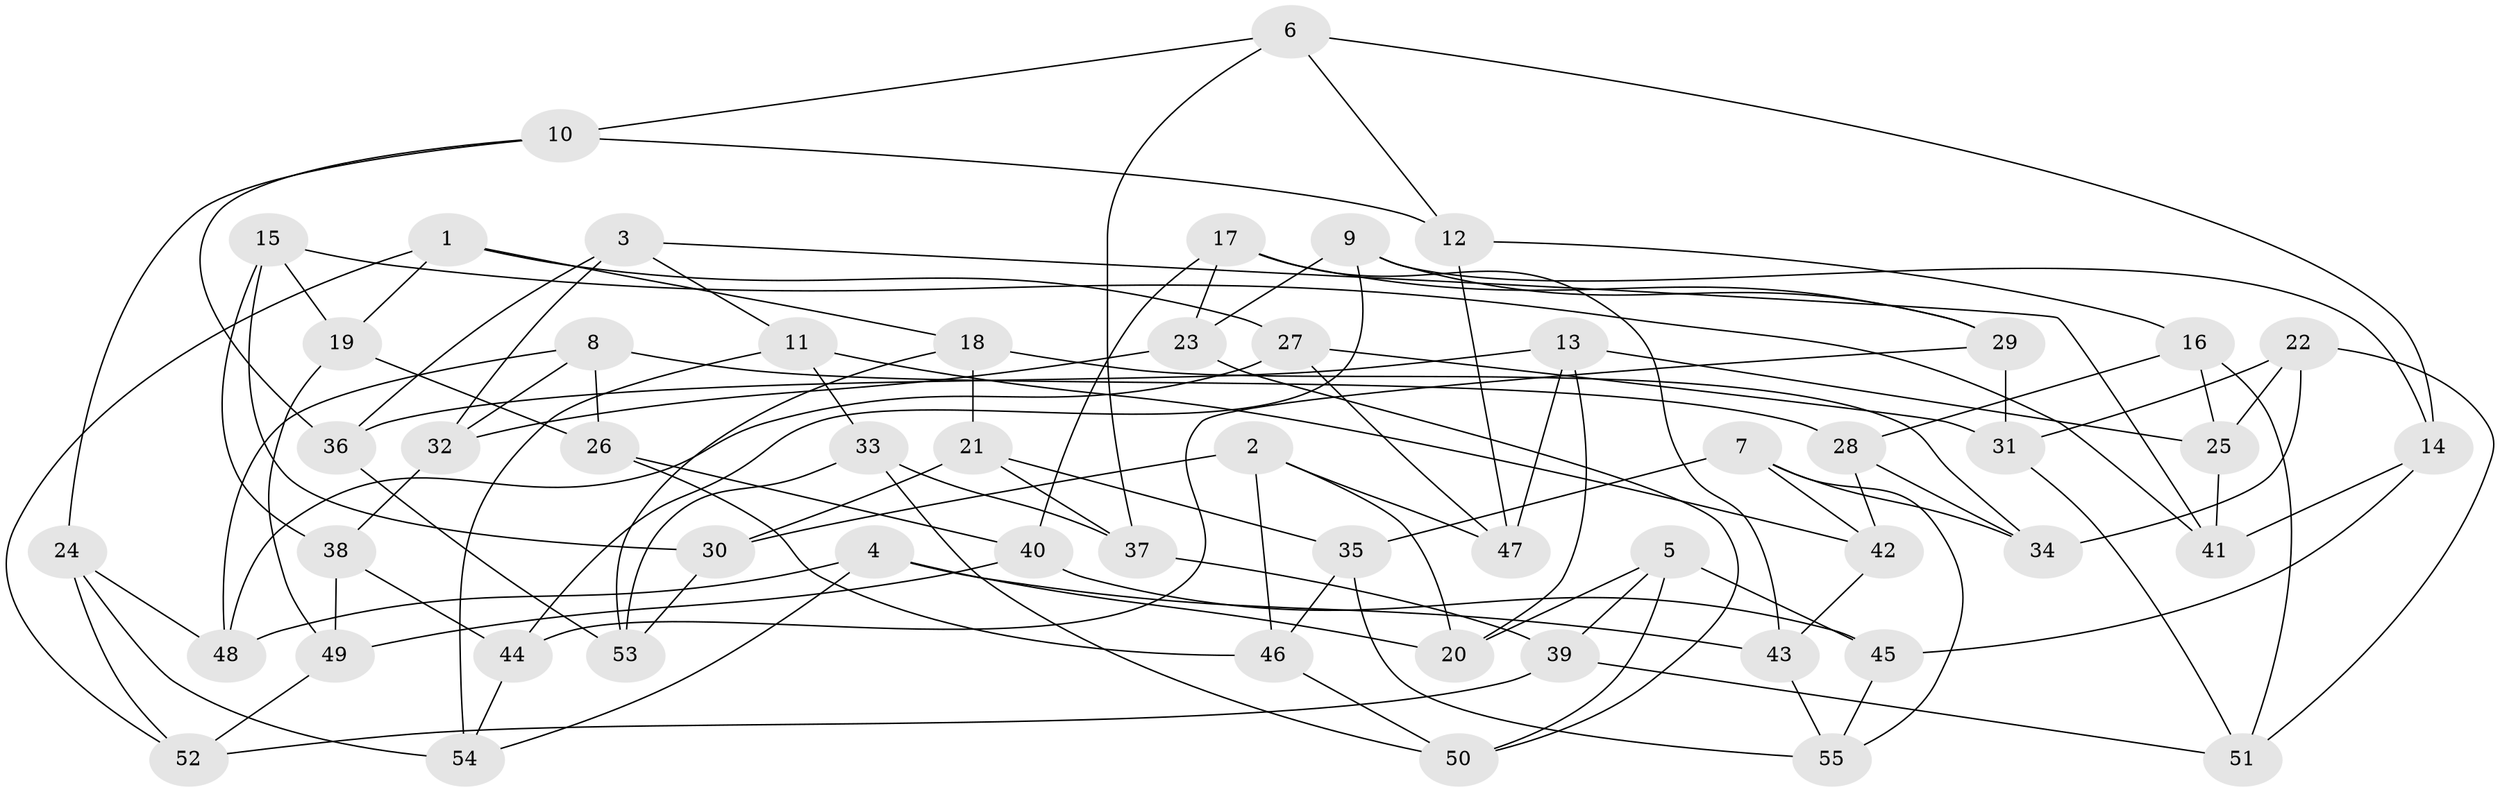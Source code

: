 // Generated by graph-tools (version 1.1) at 2025/56/03/09/25 04:56:43]
// undirected, 55 vertices, 110 edges
graph export_dot {
graph [start="1"]
  node [color=gray90,style=filled];
  1;
  2;
  3;
  4;
  5;
  6;
  7;
  8;
  9;
  10;
  11;
  12;
  13;
  14;
  15;
  16;
  17;
  18;
  19;
  20;
  21;
  22;
  23;
  24;
  25;
  26;
  27;
  28;
  29;
  30;
  31;
  32;
  33;
  34;
  35;
  36;
  37;
  38;
  39;
  40;
  41;
  42;
  43;
  44;
  45;
  46;
  47;
  48;
  49;
  50;
  51;
  52;
  53;
  54;
  55;
  1 -- 52;
  1 -- 18;
  1 -- 27;
  1 -- 19;
  2 -- 20;
  2 -- 47;
  2 -- 46;
  2 -- 30;
  3 -- 36;
  3 -- 32;
  3 -- 41;
  3 -- 11;
  4 -- 43;
  4 -- 54;
  4 -- 48;
  4 -- 20;
  5 -- 45;
  5 -- 39;
  5 -- 50;
  5 -- 20;
  6 -- 14;
  6 -- 12;
  6 -- 37;
  6 -- 10;
  7 -- 55;
  7 -- 42;
  7 -- 35;
  7 -- 34;
  8 -- 26;
  8 -- 32;
  8 -- 48;
  8 -- 28;
  9 -- 14;
  9 -- 23;
  9 -- 29;
  9 -- 44;
  10 -- 36;
  10 -- 12;
  10 -- 24;
  11 -- 42;
  11 -- 54;
  11 -- 33;
  12 -- 47;
  12 -- 16;
  13 -- 36;
  13 -- 47;
  13 -- 20;
  13 -- 25;
  14 -- 45;
  14 -- 41;
  15 -- 38;
  15 -- 19;
  15 -- 41;
  15 -- 30;
  16 -- 25;
  16 -- 28;
  16 -- 51;
  17 -- 29;
  17 -- 23;
  17 -- 40;
  17 -- 43;
  18 -- 34;
  18 -- 21;
  18 -- 53;
  19 -- 49;
  19 -- 26;
  21 -- 30;
  21 -- 37;
  21 -- 35;
  22 -- 25;
  22 -- 31;
  22 -- 34;
  22 -- 51;
  23 -- 50;
  23 -- 32;
  24 -- 52;
  24 -- 54;
  24 -- 48;
  25 -- 41;
  26 -- 40;
  26 -- 46;
  27 -- 31;
  27 -- 47;
  27 -- 48;
  28 -- 34;
  28 -- 42;
  29 -- 44;
  29 -- 31;
  30 -- 53;
  31 -- 51;
  32 -- 38;
  33 -- 37;
  33 -- 53;
  33 -- 50;
  35 -- 46;
  35 -- 55;
  36 -- 53;
  37 -- 39;
  38 -- 49;
  38 -- 44;
  39 -- 52;
  39 -- 51;
  40 -- 45;
  40 -- 49;
  42 -- 43;
  43 -- 55;
  44 -- 54;
  45 -- 55;
  46 -- 50;
  49 -- 52;
}
